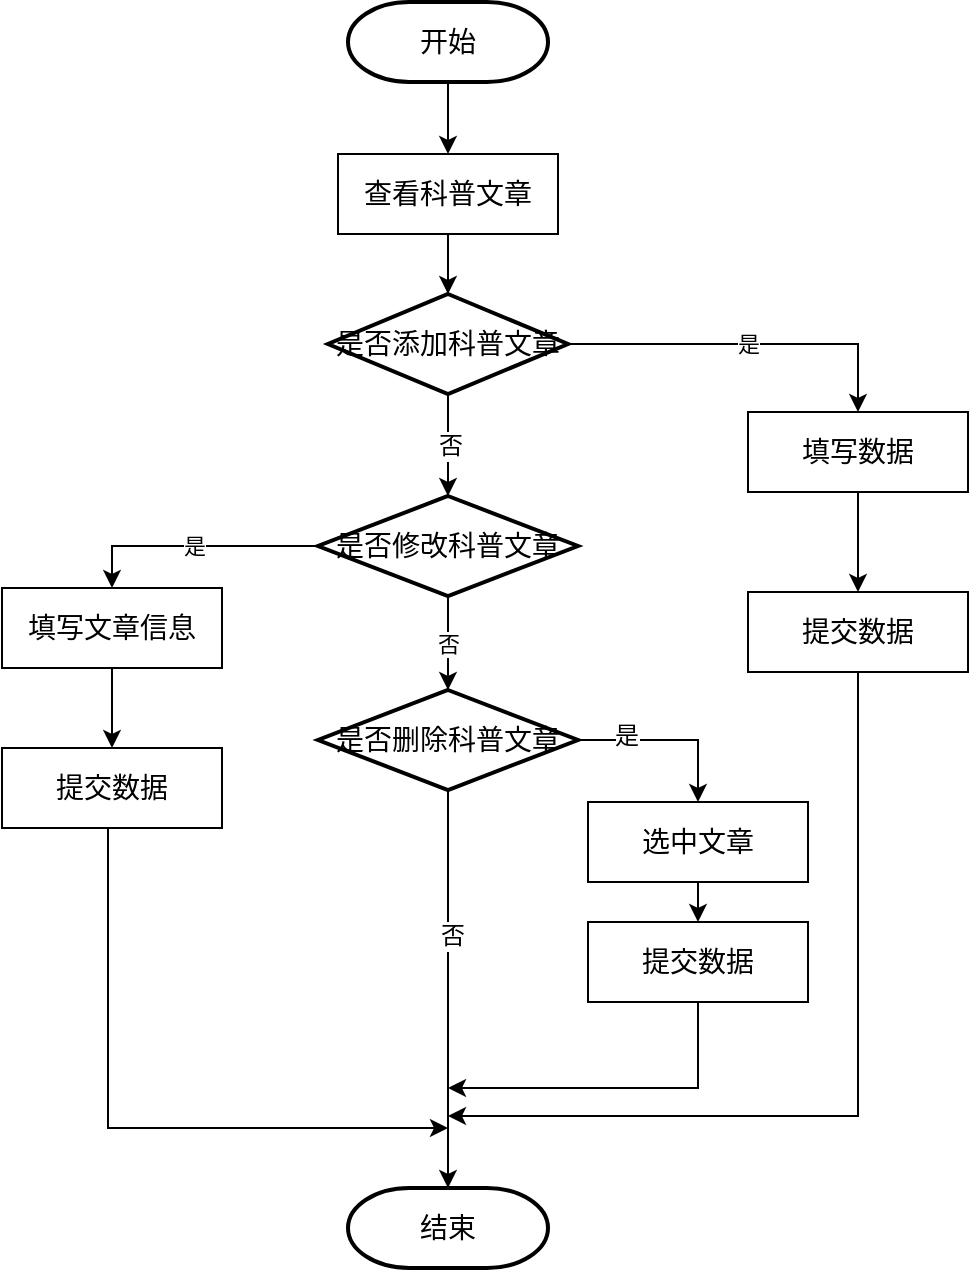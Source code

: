 <mxfile version="10.6.7" type="device"><diagram id="ocqhjdT6BwEPj-KO7xoS" name="Page-1"><mxGraphModel dx="1158" dy="567" grid="1" gridSize="10" guides="1" tooltips="1" connect="1" arrows="1" fold="1" page="1" pageScale="1" pageWidth="827" pageHeight="1169" math="0" shadow="0"><root><mxCell id="0"/><mxCell id="1" parent="0"/><mxCell id="QqKtJncElxlRfYh2f01G-16" style="edgeStyle=none;rounded=0;orthogonalLoop=1;jettySize=auto;html=1;exitX=0.5;exitY=1;exitDx=0;exitDy=0;exitPerimeter=0;entryX=0.5;entryY=0;entryDx=0;entryDy=0;" parent="1" source="QqKtJncElxlRfYh2f01G-1" target="QqKtJncElxlRfYh2f01G-2" edge="1"><mxGeometry relative="1" as="geometry"/></mxCell><mxCell id="QqKtJncElxlRfYh2f01G-1" value="&lt;font style=&quot;font-size: 14px&quot;&gt;开始&lt;/font&gt;" style="strokeWidth=2;html=1;shape=mxgraph.flowchart.terminator;whiteSpace=wrap;" parent="1" vertex="1"><mxGeometry x="340" y="123" width="100" height="40" as="geometry"/></mxCell><mxCell id="QqKtJncElxlRfYh2f01G-17" style="edgeStyle=none;rounded=0;orthogonalLoop=1;jettySize=auto;html=1;exitX=0.5;exitY=1;exitDx=0;exitDy=0;entryX=0.5;entryY=0;entryDx=0;entryDy=0;entryPerimeter=0;" parent="1" source="QqKtJncElxlRfYh2f01G-2" target="QqKtJncElxlRfYh2f01G-3" edge="1"><mxGeometry relative="1" as="geometry"/></mxCell><mxCell id="QqKtJncElxlRfYh2f01G-2" value="&lt;font style=&quot;font-size: 14px&quot;&gt;查看科普文章&lt;/font&gt;" style="rounded=0;whiteSpace=wrap;html=1;" parent="1" vertex="1"><mxGeometry x="335" y="199" width="110" height="40" as="geometry"/></mxCell><mxCell id="QqKtJncElxlRfYh2f01G-19" style="edgeStyle=none;rounded=0;orthogonalLoop=1;jettySize=auto;html=1;exitX=0.5;exitY=1;exitDx=0;exitDy=0;exitPerimeter=0;entryX=0.5;entryY=0;entryDx=0;entryDy=0;entryPerimeter=0;" parent="1" source="QqKtJncElxlRfYh2f01G-3" target="QqKtJncElxlRfYh2f01G-39" edge="1"><mxGeometry relative="1" as="geometry"><mxPoint x="390" y="330" as="targetPoint"/></mxGeometry></mxCell><mxCell id="QqKtJncElxlRfYh2f01G-33" value="否" style="text;html=1;resizable=0;points=[];align=center;verticalAlign=middle;labelBackgroundColor=#ffffff;" parent="QqKtJncElxlRfYh2f01G-19" vertex="1" connectable="0"><mxGeometry y="1" relative="1" as="geometry"><mxPoint as="offset"/></mxGeometry></mxCell><mxCell id="QqKtJncElxlRfYh2f01G-25" value="是" style="edgeStyle=elbowEdgeStyle;rounded=0;orthogonalLoop=1;jettySize=auto;html=1;exitX=1;exitY=0.5;exitDx=0;exitDy=0;exitPerimeter=0;entryX=0.5;entryY=0;entryDx=0;entryDy=0;" parent="1" source="QqKtJncElxlRfYh2f01G-3" target="QqKtJncElxlRfYh2f01G-6" edge="1"><mxGeometry relative="1" as="geometry"><Array as="points"><mxPoint x="595" y="270"/></Array></mxGeometry></mxCell><mxCell id="QqKtJncElxlRfYh2f01G-3" value="&lt;font style=&quot;font-size: 14px&quot;&gt;是否添加科普文章&lt;/font&gt;" style="strokeWidth=2;html=1;shape=mxgraph.flowchart.decision;whiteSpace=wrap;" parent="1" vertex="1"><mxGeometry x="330" y="269" width="120" height="50" as="geometry"/></mxCell><mxCell id="QqKtJncElxlRfYh2f01G-4" value="&lt;font style=&quot;font-size: 14px&quot;&gt;结束&lt;/font&gt;" style="strokeWidth=2;html=1;shape=mxgraph.flowchart.terminator;whiteSpace=wrap;" parent="1" vertex="1"><mxGeometry x="340" y="716" width="100" height="40" as="geometry"/></mxCell><mxCell id="QqKtJncElxlRfYh2f01G-24" style="edgeStyle=none;rounded=0;orthogonalLoop=1;jettySize=auto;html=1;exitX=0.5;exitY=1;exitDx=0;exitDy=0;entryX=0.5;entryY=0;entryDx=0;entryDy=0;" parent="1" source="QqKtJncElxlRfYh2f01G-6" target="QqKtJncElxlRfYh2f01G-8" edge="1"><mxGeometry relative="1" as="geometry"/></mxCell><mxCell id="QqKtJncElxlRfYh2f01G-6" value="&lt;font style=&quot;font-size: 14px&quot;&gt;填写数据&lt;/font&gt;" style="rounded=0;whiteSpace=wrap;html=1;" parent="1" vertex="1"><mxGeometry x="540" y="328" width="110" height="40" as="geometry"/></mxCell><mxCell id="QqKtJncElxlRfYh2f01G-26" style="edgeStyle=elbowEdgeStyle;rounded=0;orthogonalLoop=1;jettySize=auto;html=1;exitX=0.5;exitY=1;exitDx=0;exitDy=0;" parent="1" source="QqKtJncElxlRfYh2f01G-8" edge="1"><mxGeometry relative="1" as="geometry"><mxPoint x="390" y="680" as="targetPoint"/><Array as="points"><mxPoint x="595" y="550"/><mxPoint x="595" y="490"/><mxPoint x="665" y="530"/></Array></mxGeometry></mxCell><mxCell id="QqKtJncElxlRfYh2f01G-8" value="&lt;font style=&quot;font-size: 14px&quot;&gt;提交数据&lt;/font&gt;" style="rounded=0;whiteSpace=wrap;html=1;" parent="1" vertex="1"><mxGeometry x="540" y="418" width="110" height="40" as="geometry"/></mxCell><mxCell id="QqKtJncElxlRfYh2f01G-23" style="edgeStyle=none;rounded=0;orthogonalLoop=1;jettySize=auto;html=1;exitX=0.5;exitY=1;exitDx=0;exitDy=0;entryX=0.5;entryY=0;entryDx=0;entryDy=0;" parent="1" source="QqKtJncElxlRfYh2f01G-13" target="QqKtJncElxlRfYh2f01G-14" edge="1"><mxGeometry relative="1" as="geometry"/></mxCell><mxCell id="QqKtJncElxlRfYh2f01G-13" value="&lt;font style=&quot;font-size: 14px&quot;&gt;选中文章&lt;/font&gt;" style="rounded=0;whiteSpace=wrap;html=1;" parent="1" vertex="1"><mxGeometry x="460" y="523" width="110" height="40" as="geometry"/></mxCell><mxCell id="DrX9kShIzeJ7iEBUecRb-16" style="edgeStyle=elbowEdgeStyle;rounded=0;orthogonalLoop=1;jettySize=auto;html=1;exitX=0.5;exitY=1;exitDx=0;exitDy=0;" edge="1" parent="1" source="QqKtJncElxlRfYh2f01G-14"><mxGeometry relative="1" as="geometry"><mxPoint x="390" y="666" as="targetPoint"/><Array as="points"><mxPoint x="515" y="646"/></Array></mxGeometry></mxCell><mxCell id="QqKtJncElxlRfYh2f01G-14" value="&lt;font style=&quot;font-size: 14px&quot;&gt;提交数据&lt;/font&gt;" style="rounded=0;whiteSpace=wrap;html=1;" parent="1" vertex="1"><mxGeometry x="460" y="583" width="110" height="40" as="geometry"/></mxCell><mxCell id="QqKtJncElxlRfYh2f01G-57" value="否" style="edgeStyle=elbowEdgeStyle;rounded=0;orthogonalLoop=1;jettySize=auto;html=1;exitX=0.5;exitY=1;exitDx=0;exitDy=0;exitPerimeter=0;elbow=vertical;entryX=0.5;entryY=0;entryDx=0;entryDy=0;entryPerimeter=0;" parent="1" source="QqKtJncElxlRfYh2f01G-39" target="QqKtJncElxlRfYh2f01G-42" edge="1"><mxGeometry relative="1" as="geometry"><mxPoint x="275" y="476" as="targetPoint"/></mxGeometry></mxCell><mxCell id="DrX9kShIzeJ7iEBUecRb-9" value="是" style="edgeStyle=orthogonalEdgeStyle;rounded=0;orthogonalLoop=1;jettySize=auto;html=1;exitX=0;exitY=0.5;exitDx=0;exitDy=0;exitPerimeter=0;entryX=0.5;entryY=0;entryDx=0;entryDy=0;" edge="1" parent="1" source="QqKtJncElxlRfYh2f01G-39" target="QqKtJncElxlRfYh2f01G-45"><mxGeometry relative="1" as="geometry"/></mxCell><mxCell id="QqKtJncElxlRfYh2f01G-39" value="&lt;font style=&quot;font-size: 14px&quot;&gt;是否修改科普文章&lt;/font&gt;" style="strokeWidth=2;html=1;shape=mxgraph.flowchart.decision;whiteSpace=wrap;" parent="1" vertex="1"><mxGeometry x="325" y="370" width="130" height="50" as="geometry"/></mxCell><mxCell id="DrX9kShIzeJ7iEBUecRb-13" style="edgeStyle=elbowEdgeStyle;rounded=0;orthogonalLoop=1;jettySize=auto;html=1;exitX=0.5;exitY=1;exitDx=0;exitDy=0;exitPerimeter=0;entryX=0.5;entryY=0;entryDx=0;entryDy=0;entryPerimeter=0;" edge="1" parent="1" source="QqKtJncElxlRfYh2f01G-42" target="QqKtJncElxlRfYh2f01G-4"><mxGeometry relative="1" as="geometry"/></mxCell><mxCell id="DrX9kShIzeJ7iEBUecRb-19" value="否" style="text;html=1;resizable=0;points=[];align=center;verticalAlign=middle;labelBackgroundColor=#ffffff;" vertex="1" connectable="0" parent="DrX9kShIzeJ7iEBUecRb-13"><mxGeometry y="27" relative="1" as="geometry"><mxPoint x="-25" y="-27" as="offset"/></mxGeometry></mxCell><mxCell id="DrX9kShIzeJ7iEBUecRb-15" style="edgeStyle=elbowEdgeStyle;rounded=0;orthogonalLoop=1;jettySize=auto;elbow=vertical;html=1;exitX=1;exitY=0.5;exitDx=0;exitDy=0;exitPerimeter=0;entryX=0.5;entryY=0;entryDx=0;entryDy=0;" edge="1" parent="1" source="QqKtJncElxlRfYh2f01G-42" target="QqKtJncElxlRfYh2f01G-13"><mxGeometry relative="1" as="geometry"><Array as="points"><mxPoint x="480" y="492"/></Array></mxGeometry></mxCell><mxCell id="DrX9kShIzeJ7iEBUecRb-18" value="是" style="text;html=1;resizable=0;points=[];align=center;verticalAlign=middle;labelBackgroundColor=#ffffff;" vertex="1" connectable="0" parent="DrX9kShIzeJ7iEBUecRb-15"><mxGeometry x="-0.485" y="2" relative="1" as="geometry"><mxPoint as="offset"/></mxGeometry></mxCell><mxCell id="QqKtJncElxlRfYh2f01G-42" value="&lt;font style=&quot;font-size: 14px&quot;&gt;是否删除科普文章&lt;/font&gt;" style="strokeWidth=2;html=1;shape=mxgraph.flowchart.decision;whiteSpace=wrap;" parent="1" vertex="1"><mxGeometry x="325" y="467" width="130" height="50" as="geometry"/></mxCell><mxCell id="QqKtJncElxlRfYh2f01G-52" style="edgeStyle=elbowEdgeStyle;rounded=0;orthogonalLoop=1;jettySize=auto;elbow=vertical;html=1;exitX=0.5;exitY=1;exitDx=0;exitDy=0;entryX=0.5;entryY=0;entryDx=0;entryDy=0;" parent="1" source="QqKtJncElxlRfYh2f01G-45" target="QqKtJncElxlRfYh2f01G-46" edge="1"><mxGeometry relative="1" as="geometry"/></mxCell><mxCell id="QqKtJncElxlRfYh2f01G-45" value="&lt;font style=&quot;font-size: 14px&quot;&gt;填写文章信息&lt;/font&gt;" style="rounded=0;whiteSpace=wrap;html=1;" parent="1" vertex="1"><mxGeometry x="167" y="416" width="110" height="40" as="geometry"/></mxCell><mxCell id="QqKtJncElxlRfYh2f01G-54" style="edgeStyle=elbowEdgeStyle;rounded=0;orthogonalLoop=1;jettySize=auto;html=1;exitX=0.5;exitY=1;exitDx=0;exitDy=0;" parent="1" source="QqKtJncElxlRfYh2f01G-46" edge="1"><mxGeometry relative="1" as="geometry"><mxPoint x="390" y="686" as="targetPoint"/><Array as="points"><mxPoint x="220" y="616"/><mxPoint x="165" y="646"/><mxPoint x="160" y="756"/><mxPoint x="160" y="576"/></Array></mxGeometry></mxCell><mxCell id="QqKtJncElxlRfYh2f01G-46" value="&lt;font style=&quot;font-size: 14px&quot;&gt;提交数据&lt;/font&gt;" style="rounded=0;whiteSpace=wrap;html=1;" parent="1" vertex="1"><mxGeometry x="167" y="496" width="110" height="40" as="geometry"/></mxCell></root></mxGraphModel></diagram></mxfile>